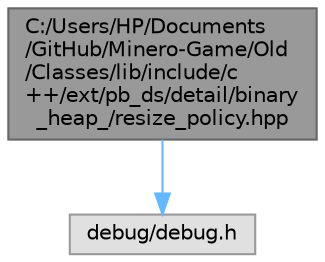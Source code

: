 digraph "C:/Users/HP/Documents/GitHub/Minero-Game/Old/Classes/lib/include/c++/ext/pb_ds/detail/binary_heap_/resize_policy.hpp"
{
 // LATEX_PDF_SIZE
  bgcolor="transparent";
  edge [fontname=Helvetica,fontsize=10,labelfontname=Helvetica,labelfontsize=10];
  node [fontname=Helvetica,fontsize=10,shape=box,height=0.2,width=0.4];
  Node1 [id="Node000001",label="C:/Users/HP/Documents\l/GitHub/Minero-Game/Old\l/Classes/lib/include/c\l++/ext/pb_ds/detail/binary\l_heap_/resize_policy.hpp",height=0.2,width=0.4,color="gray40", fillcolor="grey60", style="filled", fontcolor="black",tooltip=" "];
  Node1 -> Node2 [id="edge1_Node000001_Node000002",color="steelblue1",style="solid",tooltip=" "];
  Node2 [id="Node000002",label="debug/debug.h",height=0.2,width=0.4,color="grey60", fillcolor="#E0E0E0", style="filled",tooltip=" "];
}
